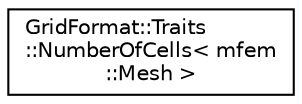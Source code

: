 digraph "Graphical Class Hierarchy"
{
 // LATEX_PDF_SIZE
  edge [fontname="Helvetica",fontsize="10",labelfontname="Helvetica",labelfontsize="10"];
  node [fontname="Helvetica",fontsize="10",shape=record];
  rankdir="LR";
  Node0 [label="GridFormat::Traits\l::NumberOfCells\< mfem\l::Mesh \>",height=0.2,width=0.4,color="black", fillcolor="white", style="filled",URL="$structGridFormat_1_1Traits_1_1NumberOfCells_3_01mfem_1_1Mesh_01_4.html",tooltip=" "];
}
